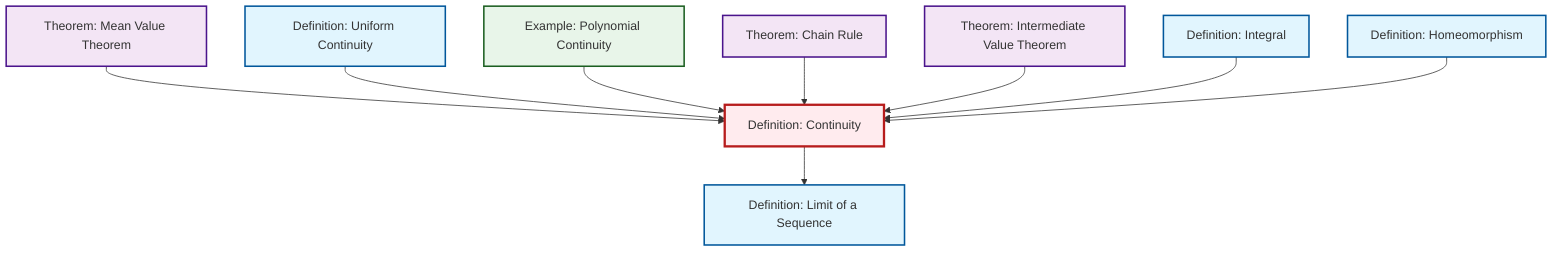 graph TD
    classDef definition fill:#e1f5fe,stroke:#01579b,stroke-width:2px
    classDef theorem fill:#f3e5f5,stroke:#4a148c,stroke-width:2px
    classDef axiom fill:#fff3e0,stroke:#e65100,stroke-width:2px
    classDef example fill:#e8f5e9,stroke:#1b5e20,stroke-width:2px
    classDef current fill:#ffebee,stroke:#b71c1c,stroke-width:3px
    def-uniform-continuity["Definition: Uniform Continuity"]:::definition
    ex-polynomial-continuity["Example: Polynomial Continuity"]:::example
    def-homeomorphism["Definition: Homeomorphism"]:::definition
    thm-intermediate-value["Theorem: Intermediate Value Theorem"]:::theorem
    thm-mean-value["Theorem: Mean Value Theorem"]:::theorem
    thm-chain-rule["Theorem: Chain Rule"]:::theorem
    def-integral["Definition: Integral"]:::definition
    def-continuity["Definition: Continuity"]:::definition
    def-limit["Definition: Limit of a Sequence"]:::definition
    def-continuity --> def-limit
    thm-mean-value --> def-continuity
    def-uniform-continuity --> def-continuity
    ex-polynomial-continuity --> def-continuity
    thm-chain-rule --> def-continuity
    thm-intermediate-value --> def-continuity
    def-integral --> def-continuity
    def-homeomorphism --> def-continuity
    class def-continuity current